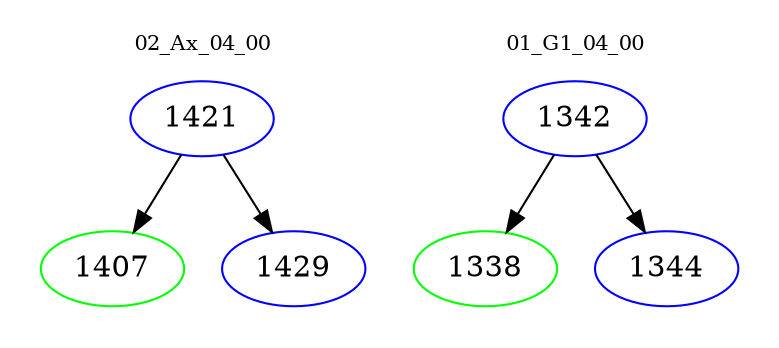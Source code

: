 digraph{
subgraph cluster_0 {
color = white
label = "02_Ax_04_00";
fontsize=10;
T0_1421 [label="1421", color="blue"]
T0_1421 -> T0_1407 [color="black"]
T0_1407 [label="1407", color="green"]
T0_1421 -> T0_1429 [color="black"]
T0_1429 [label="1429", color="blue"]
}
subgraph cluster_1 {
color = white
label = "01_G1_04_00";
fontsize=10;
T1_1342 [label="1342", color="blue"]
T1_1342 -> T1_1338 [color="black"]
T1_1338 [label="1338", color="green"]
T1_1342 -> T1_1344 [color="black"]
T1_1344 [label="1344", color="blue"]
}
}
